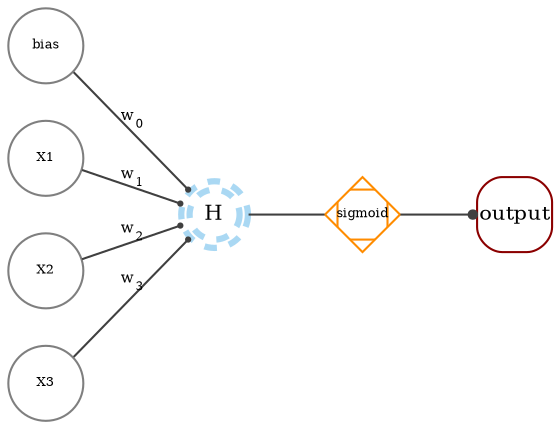 digraph neural_network {
  bgcolor="transparent"
  rankdir=LR;
  node [shape=circle color=gray50];
  input_bias[label="bias" fixedsize=True fontsize =6 width=.5];
  X1 [label="X1" fixedsize=True fontsize =6 width=.5];
  X2 [label="X2" fixedsize=True fontsize =6 width=.5];
  X3 [label="X3" fixedsize=True fontsize =6 width=.5];
  
  
  input_bias -> hidden [label=<w<sub>0</sub>> arrowhead="dot" arrowsize=0.25 minlen=.10 fontsize=7 color=gray25];
  X1 -> hidden [label=<w<sub>1</sub>> arrowhead="dot" arrowsize=0.25 minlen=1 fontsize=7 color=gray25];
  X2 -> hidden [label=<w<sub>2</sub>> arrowhead="dot" arrowsize=0.25 minlen=1 fontsize=7 color=gray25];
  X3 -> hidden [label=<w<sub>3</sub>> arrowhead="dot" arrowsize=0.25 minlen=1 fontsize=7 color=gray25];
  hidden [label=H fixedsize=True fontsize =10 width=.33 color = "#56B4E980" shape=doublecircle style=dashed penwidth=3];
  activation [label="sigmoid" fixedsize=True fontsize =6 width=.5 color = "darkorange" shape=Mdiamond];
  hidden -> activation [arrowhead="none" arrowsize=0.5 minlen=1 color=gray25];
  activation -> output [label="" arrowhead="dot" arrowsize=0.5 minlen=1 color=gray25];
  output [label="output" fixedsize=True fontsize =10 width=.5 color=darkred shape=square style=rounded];
}